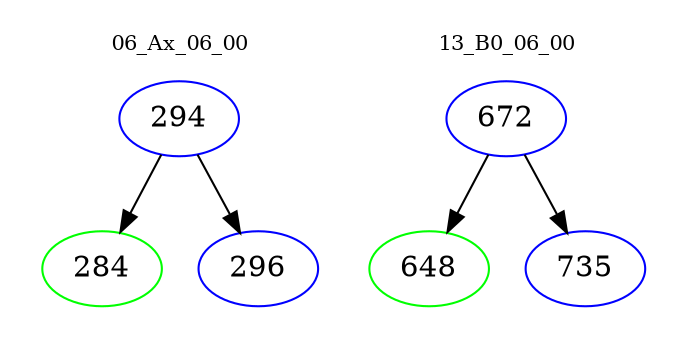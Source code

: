 digraph{
subgraph cluster_0 {
color = white
label = "06_Ax_06_00";
fontsize=10;
T0_294 [label="294", color="blue"]
T0_294 -> T0_284 [color="black"]
T0_284 [label="284", color="green"]
T0_294 -> T0_296 [color="black"]
T0_296 [label="296", color="blue"]
}
subgraph cluster_1 {
color = white
label = "13_B0_06_00";
fontsize=10;
T1_672 [label="672", color="blue"]
T1_672 -> T1_648 [color="black"]
T1_648 [label="648", color="green"]
T1_672 -> T1_735 [color="black"]
T1_735 [label="735", color="blue"]
}
}
